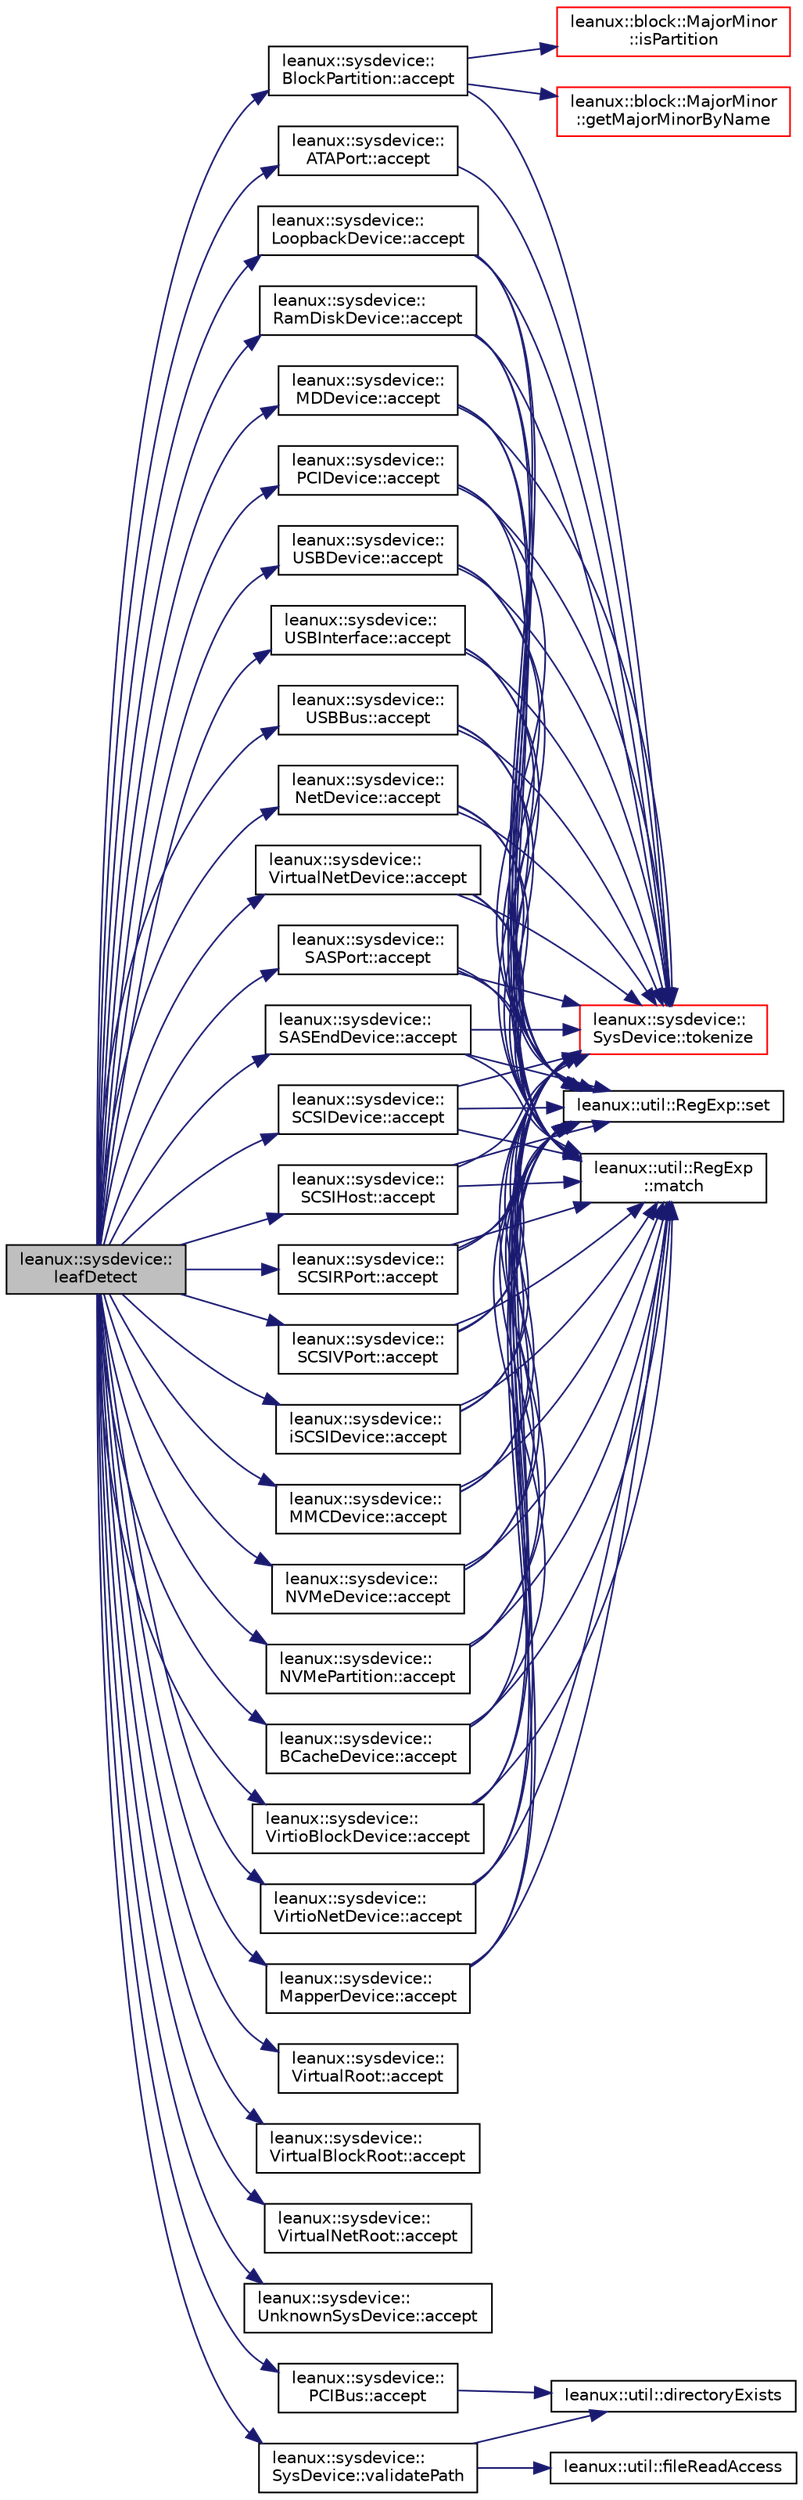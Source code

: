 digraph "leanux::sysdevice::leafDetect"
{
 // LATEX_PDF_SIZE
  bgcolor="transparent";
  edge [fontname="Helvetica",fontsize="10",labelfontname="Helvetica",labelfontsize="10"];
  node [fontname="Helvetica",fontsize="10",shape=record];
  rankdir="LR";
  Node1 [label="leanux::sysdevice::\lleafDetect",height=0.2,width=0.4,color="black", fillcolor="grey75", style="filled", fontcolor="black",tooltip="Return the leaf SysDevice detected in path."];
  Node1 -> Node2 [color="midnightblue",fontsize="10",style="solid",fontname="Helvetica"];
  Node2 [label="leanux::sysdevice::\lBlockPartition::accept",height=0.2,width=0.4,color="black",URL="$classleanux_1_1sysdevice_1_1BlockPartition.html#a66d61b5a78be267835e09b8d9e4c405f",tooltip="Return true if the SysDevice recognizes itself in the trailing part of path."];
  Node2 -> Node3 [color="midnightblue",fontsize="10",style="solid",fontname="Helvetica"];
  Node3 [label="leanux::block::MajorMinor\l::getMajorMinorByName",height=0.2,width=0.4,color="red",URL="$classleanux_1_1block_1_1MajorMinor.html#a3f7315088bb27e09449e3c2542b65958",tooltip="Get the MajorMinor for the device name."];
  Node2 -> Node7 [color="midnightblue",fontsize="10",style="solid",fontname="Helvetica"];
  Node7 [label="leanux::block::MajorMinor\l::isPartition",height=0.2,width=0.4,color="red",URL="$classleanux_1_1block_1_1MajorMinor.html#ad5136fe7853cb6f2ca04eadb465976da",tooltip=" "];
  Node2 -> Node15 [color="midnightblue",fontsize="10",style="solid",fontname="Helvetica"];
  Node15 [label="leanux::sysdevice::\lSysDevice::tokenize",height=0.2,width=0.4,color="red",URL="$classleanux_1_1sysdevice_1_1SysDevice.html#abc35fc5f51e73156ebd1a8b707c960b2",tooltip="Transform a SysDevicePath into a list of tokens in reverse order."];
  Node1 -> Node17 [color="midnightblue",fontsize="10",style="solid",fontname="Helvetica"];
  Node17 [label="leanux::sysdevice::\lNetDevice::accept",height=0.2,width=0.4,color="black",URL="$classleanux_1_1sysdevice_1_1NetDevice.html#a6f8acaff80d57e2149172f7df09f2448",tooltip="Return true if the SysDevice recognizes itself in the trailing part of path."];
  Node17 -> Node18 [color="midnightblue",fontsize="10",style="solid",fontname="Helvetica"];
  Node18 [label="leanux::util::RegExp\l::match",height=0.2,width=0.4,color="black",URL="$classleanux_1_1util_1_1RegExp.html#a8acc45eb950f504e1b224e10313364de",tooltip=" "];
  Node17 -> Node19 [color="midnightblue",fontsize="10",style="solid",fontname="Helvetica"];
  Node19 [label="leanux::util::RegExp::set",height=0.2,width=0.4,color="black",URL="$classleanux_1_1util_1_1RegExp.html#ad478a08e79f94ea2c48de6298c6e1178",tooltip=" "];
  Node17 -> Node15 [color="midnightblue",fontsize="10",style="solid",fontname="Helvetica"];
  Node1 -> Node20 [color="midnightblue",fontsize="10",style="solid",fontname="Helvetica"];
  Node20 [label="leanux::sysdevice::\lVirtualRoot::accept",height=0.2,width=0.4,color="black",URL="$classleanux_1_1sysdevice_1_1VirtualRoot.html#afcc2772ca226491d361b7f15b0535353",tooltip="Return true if the SysDevice recognizes itself in the trailing part of path."];
  Node1 -> Node21 [color="midnightblue",fontsize="10",style="solid",fontname="Helvetica"];
  Node21 [label="leanux::sysdevice::\lVirtualBlockRoot::accept",height=0.2,width=0.4,color="black",URL="$classleanux_1_1sysdevice_1_1VirtualBlockRoot.html#ab46814e8fbcbcedf6f01faf1c47b2cbd",tooltip="Return true if the SysDevice recognizes itself in the trailing part of path."];
  Node1 -> Node22 [color="midnightblue",fontsize="10",style="solid",fontname="Helvetica"];
  Node22 [label="leanux::sysdevice::\lVirtualNetRoot::accept",height=0.2,width=0.4,color="black",URL="$classleanux_1_1sysdevice_1_1VirtualNetRoot.html#a076f974c4cbcd43522b77fd25100c945",tooltip="Return true if the SysDevice recognizes itself in the trailing part of path."];
  Node1 -> Node23 [color="midnightblue",fontsize="10",style="solid",fontname="Helvetica"];
  Node23 [label="leanux::sysdevice::\lVirtualNetDevice::accept",height=0.2,width=0.4,color="black",URL="$classleanux_1_1sysdevice_1_1VirtualNetDevice.html#af0ab8e6265ce972fa68137a3fb134635",tooltip="Return true if the SysDevice recognizes itself in the trailing part of path."];
  Node23 -> Node18 [color="midnightblue",fontsize="10",style="solid",fontname="Helvetica"];
  Node23 -> Node19 [color="midnightblue",fontsize="10",style="solid",fontname="Helvetica"];
  Node23 -> Node15 [color="midnightblue",fontsize="10",style="solid",fontname="Helvetica"];
  Node1 -> Node24 [color="midnightblue",fontsize="10",style="solid",fontname="Helvetica"];
  Node24 [label="leanux::sysdevice::\lUnknownSysDevice::accept",height=0.2,width=0.4,color="black",URL="$classleanux_1_1sysdevice_1_1UnknownSysDevice.html#a15c2eb4dba178727346802edf61beeb4",tooltip="Return true if the SysDevice recognizes itself in the trailing part of path."];
  Node1 -> Node25 [color="midnightblue",fontsize="10",style="solid",fontname="Helvetica"];
  Node25 [label="leanux::sysdevice::\lSASPort::accept",height=0.2,width=0.4,color="black",URL="$classleanux_1_1sysdevice_1_1SASPort.html#ad3ebeca1e63edca2680486ec21c183d5",tooltip="Return true if the SysDevice recognizes itself in the trailing part of path."];
  Node25 -> Node18 [color="midnightblue",fontsize="10",style="solid",fontname="Helvetica"];
  Node25 -> Node19 [color="midnightblue",fontsize="10",style="solid",fontname="Helvetica"];
  Node25 -> Node15 [color="midnightblue",fontsize="10",style="solid",fontname="Helvetica"];
  Node1 -> Node26 [color="midnightblue",fontsize="10",style="solid",fontname="Helvetica"];
  Node26 [label="leanux::sysdevice::\lSASEndDevice::accept",height=0.2,width=0.4,color="black",URL="$classleanux_1_1sysdevice_1_1SASEndDevice.html#a4097b4ecf054532b491099cdd177a187",tooltip="Return true if the SysDevice recognizes itself in the trailing part of path."];
  Node26 -> Node18 [color="midnightblue",fontsize="10",style="solid",fontname="Helvetica"];
  Node26 -> Node19 [color="midnightblue",fontsize="10",style="solid",fontname="Helvetica"];
  Node26 -> Node15 [color="midnightblue",fontsize="10",style="solid",fontname="Helvetica"];
  Node1 -> Node27 [color="midnightblue",fontsize="10",style="solid",fontname="Helvetica"];
  Node27 [label="leanux::sysdevice::\lSCSIDevice::accept",height=0.2,width=0.4,color="black",URL="$classleanux_1_1sysdevice_1_1SCSIDevice.html#a146bfc558d4721af8be91ba950f1a14c",tooltip="Return true if the SysDevice recognizes itself in the trailing part of path."];
  Node27 -> Node18 [color="midnightblue",fontsize="10",style="solid",fontname="Helvetica"];
  Node27 -> Node19 [color="midnightblue",fontsize="10",style="solid",fontname="Helvetica"];
  Node27 -> Node15 [color="midnightblue",fontsize="10",style="solid",fontname="Helvetica"];
  Node1 -> Node28 [color="midnightblue",fontsize="10",style="solid",fontname="Helvetica"];
  Node28 [label="leanux::sysdevice::\lSCSIHost::accept",height=0.2,width=0.4,color="black",URL="$classleanux_1_1sysdevice_1_1SCSIHost.html#a98ce6f0736e1ea04394fa1172eb7584e",tooltip="Return true if the SysDevice recognizes itself in the trailing part of path."];
  Node28 -> Node18 [color="midnightblue",fontsize="10",style="solid",fontname="Helvetica"];
  Node28 -> Node19 [color="midnightblue",fontsize="10",style="solid",fontname="Helvetica"];
  Node28 -> Node15 [color="midnightblue",fontsize="10",style="solid",fontname="Helvetica"];
  Node1 -> Node29 [color="midnightblue",fontsize="10",style="solid",fontname="Helvetica"];
  Node29 [label="leanux::sysdevice::\lSCSIRPort::accept",height=0.2,width=0.4,color="black",URL="$classleanux_1_1sysdevice_1_1SCSIRPort.html#ad54962de4b43e8f318ab3036847d7564",tooltip="Return true if the SysDevice recognizes itself in the trailing part of path."];
  Node29 -> Node18 [color="midnightblue",fontsize="10",style="solid",fontname="Helvetica"];
  Node29 -> Node19 [color="midnightblue",fontsize="10",style="solid",fontname="Helvetica"];
  Node29 -> Node15 [color="midnightblue",fontsize="10",style="solid",fontname="Helvetica"];
  Node1 -> Node30 [color="midnightblue",fontsize="10",style="solid",fontname="Helvetica"];
  Node30 [label="leanux::sysdevice::\lSCSIVPort::accept",height=0.2,width=0.4,color="black",URL="$classleanux_1_1sysdevice_1_1SCSIVPort.html#a280844e9b20e922666bea3bc75e6a5d7",tooltip="Return true if the SysDevice recognizes itself in the trailing part of path."];
  Node30 -> Node18 [color="midnightblue",fontsize="10",style="solid",fontname="Helvetica"];
  Node30 -> Node19 [color="midnightblue",fontsize="10",style="solid",fontname="Helvetica"];
  Node30 -> Node15 [color="midnightblue",fontsize="10",style="solid",fontname="Helvetica"];
  Node1 -> Node31 [color="midnightblue",fontsize="10",style="solid",fontname="Helvetica"];
  Node31 [label="leanux::sysdevice::\liSCSIDevice::accept",height=0.2,width=0.4,color="black",URL="$classleanux_1_1sysdevice_1_1iSCSIDevice.html#a0393a17e7ce22f09de1140e10e357a6d",tooltip="Return true if the SysDevice recognizes itself in the trailing part of path."];
  Node31 -> Node18 [color="midnightblue",fontsize="10",style="solid",fontname="Helvetica"];
  Node31 -> Node19 [color="midnightblue",fontsize="10",style="solid",fontname="Helvetica"];
  Node31 -> Node15 [color="midnightblue",fontsize="10",style="solid",fontname="Helvetica"];
  Node1 -> Node32 [color="midnightblue",fontsize="10",style="solid",fontname="Helvetica"];
  Node32 [label="leanux::sysdevice::\lMMCDevice::accept",height=0.2,width=0.4,color="black",URL="$classleanux_1_1sysdevice_1_1MMCDevice.html#ae6d395a399b58b35e2ea6e16b31c0a51",tooltip="Return true if the SysDevice recognizes itself in the trailing part of path."];
  Node32 -> Node18 [color="midnightblue",fontsize="10",style="solid",fontname="Helvetica"];
  Node32 -> Node19 [color="midnightblue",fontsize="10",style="solid",fontname="Helvetica"];
  Node32 -> Node15 [color="midnightblue",fontsize="10",style="solid",fontname="Helvetica"];
  Node1 -> Node33 [color="midnightblue",fontsize="10",style="solid",fontname="Helvetica"];
  Node33 [label="leanux::sysdevice::\lNVMeDevice::accept",height=0.2,width=0.4,color="black",URL="$classleanux_1_1sysdevice_1_1NVMeDevice.html#a1a9ba6f067e2d7d86085aaad0fe35e22",tooltip="Return true if the SysDevice recognizes itself in the trailing part of path."];
  Node33 -> Node18 [color="midnightblue",fontsize="10",style="solid",fontname="Helvetica"];
  Node33 -> Node19 [color="midnightblue",fontsize="10",style="solid",fontname="Helvetica"];
  Node33 -> Node15 [color="midnightblue",fontsize="10",style="solid",fontname="Helvetica"];
  Node1 -> Node34 [color="midnightblue",fontsize="10",style="solid",fontname="Helvetica"];
  Node34 [label="leanux::sysdevice::\lNVMePartition::accept",height=0.2,width=0.4,color="black",URL="$classleanux_1_1sysdevice_1_1NVMePartition.html#aa6173825b570085670cef1fa1d18502c",tooltip="Return true if the SysDevice recognizes itself in the trailing part of path."];
  Node34 -> Node18 [color="midnightblue",fontsize="10",style="solid",fontname="Helvetica"];
  Node34 -> Node19 [color="midnightblue",fontsize="10",style="solid",fontname="Helvetica"];
  Node34 -> Node15 [color="midnightblue",fontsize="10",style="solid",fontname="Helvetica"];
  Node1 -> Node35 [color="midnightblue",fontsize="10",style="solid",fontname="Helvetica"];
  Node35 [label="leanux::sysdevice::\lBCacheDevice::accept",height=0.2,width=0.4,color="black",URL="$classleanux_1_1sysdevice_1_1BCacheDevice.html#a5fa56e87b8a9d136a9c9e9025e8ba3a1",tooltip="Return true if the SysDevice recognizes itself in the trailing part of path."];
  Node35 -> Node18 [color="midnightblue",fontsize="10",style="solid",fontname="Helvetica"];
  Node35 -> Node19 [color="midnightblue",fontsize="10",style="solid",fontname="Helvetica"];
  Node35 -> Node15 [color="midnightblue",fontsize="10",style="solid",fontname="Helvetica"];
  Node1 -> Node36 [color="midnightblue",fontsize="10",style="solid",fontname="Helvetica"];
  Node36 [label="leanux::sysdevice::\lATAPort::accept",height=0.2,width=0.4,color="black",URL="$classleanux_1_1sysdevice_1_1ATAPort.html#a0746da17cc67b68a44354c74dc5af234",tooltip="Return true if the SysDevice recognizes itself in the trailing part of path."];
  Node36 -> Node15 [color="midnightblue",fontsize="10",style="solid",fontname="Helvetica"];
  Node1 -> Node37 [color="midnightblue",fontsize="10",style="solid",fontname="Helvetica"];
  Node37 [label="leanux::sysdevice::\lVirtioBlockDevice::accept",height=0.2,width=0.4,color="black",URL="$classleanux_1_1sysdevice_1_1VirtioBlockDevice.html#aa20fa4ec89192167f591103c70bd0e6b",tooltip="Return true if the SysDevice recognizes itself in the trailing part of path."];
  Node37 -> Node18 [color="midnightblue",fontsize="10",style="solid",fontname="Helvetica"];
  Node37 -> Node19 [color="midnightblue",fontsize="10",style="solid",fontname="Helvetica"];
  Node37 -> Node15 [color="midnightblue",fontsize="10",style="solid",fontname="Helvetica"];
  Node1 -> Node38 [color="midnightblue",fontsize="10",style="solid",fontname="Helvetica"];
  Node38 [label="leanux::sysdevice::\lVirtioNetDevice::accept",height=0.2,width=0.4,color="black",URL="$classleanux_1_1sysdevice_1_1VirtioNetDevice.html#a6f700f715762942c99d4d438db5a3cf0",tooltip="Return true if the SysDevice recognizes itself in the trailing part of path."];
  Node38 -> Node18 [color="midnightblue",fontsize="10",style="solid",fontname="Helvetica"];
  Node38 -> Node19 [color="midnightblue",fontsize="10",style="solid",fontname="Helvetica"];
  Node38 -> Node15 [color="midnightblue",fontsize="10",style="solid",fontname="Helvetica"];
  Node1 -> Node39 [color="midnightblue",fontsize="10",style="solid",fontname="Helvetica"];
  Node39 [label="leanux::sysdevice::\lMapperDevice::accept",height=0.2,width=0.4,color="black",URL="$classleanux_1_1sysdevice_1_1MapperDevice.html#aba75107b79e089eba112ab54683539ca",tooltip="Return true if the SysDevice recognizes itself in the trailing part of path."];
  Node39 -> Node18 [color="midnightblue",fontsize="10",style="solid",fontname="Helvetica"];
  Node39 -> Node19 [color="midnightblue",fontsize="10",style="solid",fontname="Helvetica"];
  Node39 -> Node15 [color="midnightblue",fontsize="10",style="solid",fontname="Helvetica"];
  Node1 -> Node40 [color="midnightblue",fontsize="10",style="solid",fontname="Helvetica"];
  Node40 [label="leanux::sysdevice::\lLoopbackDevice::accept",height=0.2,width=0.4,color="black",URL="$classleanux_1_1sysdevice_1_1LoopbackDevice.html#ae78263063c319cfbb3d863b0faa4bf30",tooltip="Return true if the SysDevice recognizes itself in the trailing part of path."];
  Node40 -> Node18 [color="midnightblue",fontsize="10",style="solid",fontname="Helvetica"];
  Node40 -> Node19 [color="midnightblue",fontsize="10",style="solid",fontname="Helvetica"];
  Node40 -> Node15 [color="midnightblue",fontsize="10",style="solid",fontname="Helvetica"];
  Node1 -> Node41 [color="midnightblue",fontsize="10",style="solid",fontname="Helvetica"];
  Node41 [label="leanux::sysdevice::\lRamDiskDevice::accept",height=0.2,width=0.4,color="black",URL="$classleanux_1_1sysdevice_1_1RamDiskDevice.html#a4094157da53181be672ce2f5768a585e",tooltip="Return true if the SysDevice recognizes itself in the trailing part of path."];
  Node41 -> Node18 [color="midnightblue",fontsize="10",style="solid",fontname="Helvetica"];
  Node41 -> Node19 [color="midnightblue",fontsize="10",style="solid",fontname="Helvetica"];
  Node41 -> Node15 [color="midnightblue",fontsize="10",style="solid",fontname="Helvetica"];
  Node1 -> Node42 [color="midnightblue",fontsize="10",style="solid",fontname="Helvetica"];
  Node42 [label="leanux::sysdevice::\lMDDevice::accept",height=0.2,width=0.4,color="black",URL="$classleanux_1_1sysdevice_1_1MDDevice.html#ad9d82f1b4c198f086fedfeeb144382ce",tooltip="Return true if the SysDevice recognizes itself in the trailing part of path."];
  Node42 -> Node18 [color="midnightblue",fontsize="10",style="solid",fontname="Helvetica"];
  Node42 -> Node19 [color="midnightblue",fontsize="10",style="solid",fontname="Helvetica"];
  Node42 -> Node15 [color="midnightblue",fontsize="10",style="solid",fontname="Helvetica"];
  Node1 -> Node43 [color="midnightblue",fontsize="10",style="solid",fontname="Helvetica"];
  Node43 [label="leanux::sysdevice::\lPCIDevice::accept",height=0.2,width=0.4,color="black",URL="$classleanux_1_1sysdevice_1_1PCIDevice.html#a19d49ff18a161af4d554a1c49e7eaa86",tooltip="Return true if the SysDevice recognizes itself in the trailing part of path."];
  Node43 -> Node18 [color="midnightblue",fontsize="10",style="solid",fontname="Helvetica"];
  Node43 -> Node19 [color="midnightblue",fontsize="10",style="solid",fontname="Helvetica"];
  Node43 -> Node15 [color="midnightblue",fontsize="10",style="solid",fontname="Helvetica"];
  Node1 -> Node44 [color="midnightblue",fontsize="10",style="solid",fontname="Helvetica"];
  Node44 [label="leanux::sysdevice::\lPCIBus::accept",height=0.2,width=0.4,color="black",URL="$classleanux_1_1sysdevice_1_1PCIBus.html#a335524ba4587c3ae201443e70618ab76",tooltip="Return true if the SysDevice recognizes itself in the trailing part of path."];
  Node44 -> Node45 [color="midnightblue",fontsize="10",style="solid",fontname="Helvetica"];
  Node45 [label="leanux::util::directoryExists",height=0.2,width=0.4,color="black",URL="$namespaceleanux_1_1util.html#a6ac7287d49f3dd9b2c6c9673257e145b",tooltip="Test if the path is an existing directory."];
  Node1 -> Node46 [color="midnightblue",fontsize="10",style="solid",fontname="Helvetica"];
  Node46 [label="leanux::sysdevice::\lUSBDevice::accept",height=0.2,width=0.4,color="black",URL="$classleanux_1_1sysdevice_1_1USBDevice.html#a969ebfe688329807bb5ea791c0feb6f2",tooltip="http://www.makelinux.net/ldd3/chp-13-sect-2"];
  Node46 -> Node18 [color="midnightblue",fontsize="10",style="solid",fontname="Helvetica"];
  Node46 -> Node19 [color="midnightblue",fontsize="10",style="solid",fontname="Helvetica"];
  Node46 -> Node15 [color="midnightblue",fontsize="10",style="solid",fontname="Helvetica"];
  Node1 -> Node47 [color="midnightblue",fontsize="10",style="solid",fontname="Helvetica"];
  Node47 [label="leanux::sysdevice::\lUSBInterface::accept",height=0.2,width=0.4,color="black",URL="$classleanux_1_1sysdevice_1_1USBInterface.html#a74d0e0ee8e68c1838041ae1db5856ed7",tooltip="http://www.makelinux.net/ldd3/chp-13-sect-2"];
  Node47 -> Node18 [color="midnightblue",fontsize="10",style="solid",fontname="Helvetica"];
  Node47 -> Node19 [color="midnightblue",fontsize="10",style="solid",fontname="Helvetica"];
  Node47 -> Node15 [color="midnightblue",fontsize="10",style="solid",fontname="Helvetica"];
  Node1 -> Node48 [color="midnightblue",fontsize="10",style="solid",fontname="Helvetica"];
  Node48 [label="leanux::sysdevice::\lUSBBus::accept",height=0.2,width=0.4,color="black",URL="$classleanux_1_1sysdevice_1_1USBBus.html#a7f3ac72bdbf731fed580898a54132cf3",tooltip="Return true if the SysDevice recognizes itself in the trailing part of path."];
  Node48 -> Node18 [color="midnightblue",fontsize="10",style="solid",fontname="Helvetica"];
  Node48 -> Node19 [color="midnightblue",fontsize="10",style="solid",fontname="Helvetica"];
  Node48 -> Node15 [color="midnightblue",fontsize="10",style="solid",fontname="Helvetica"];
  Node1 -> Node49 [color="midnightblue",fontsize="10",style="solid",fontname="Helvetica"];
  Node49 [label="leanux::sysdevice::\lSysDevice::validatePath",height=0.2,width=0.4,color="black",URL="$classleanux_1_1sysdevice_1_1SysDevice.html#aea05b28dc39c8d625bed737ef1777eb1",tooltip="Test SysDevicePath validity; path must exist (be readable) and located under /sys/devices."];
  Node49 -> Node45 [color="midnightblue",fontsize="10",style="solid",fontname="Helvetica"];
  Node49 -> Node50 [color="midnightblue",fontsize="10",style="solid",fontname="Helvetica"];
  Node50 [label="leanux::util::fileReadAccess",height=0.2,width=0.4,color="black",URL="$namespaceleanux_1_1util.html#a6421ca2c46c56eebe1a486c6a498ce7d",tooltip="Test if a file exists and can be read."];
}
